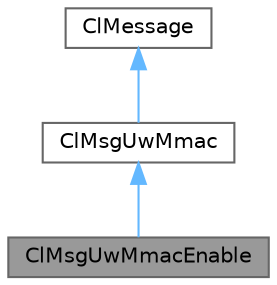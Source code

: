 digraph "ClMsgUwMmacEnable"
{
 // LATEX_PDF_SIZE
  bgcolor="transparent";
  edge [fontname=Helvetica,fontsize=10,labelfontname=Helvetica,labelfontsize=10];
  node [fontname=Helvetica,fontsize=10,shape=box,height=0.2,width=0.4];
  Node1 [id="Node000001",label="ClMsgUwMmacEnable",height=0.2,width=0.4,color="gray40", fillcolor="grey60", style="filled", fontcolor="black",tooltip="ClMsgUwMmacEnable should be and used to ask either to set or get the transmitting power of a specific..."];
  Node2 -> Node1 [id="edge1_Node000001_Node000002",dir="back",color="steelblue1",style="solid",tooltip=" "];
  Node2 [id="Node000002",label="ClMsgUwMmac",height=0.2,width=0.4,color="gray40", fillcolor="white", style="filled",URL="$classClMsgUwMmac.html",tooltip="ClMsgUwMmac should be extended and used to ask to set or get a parameter of a specific phy."];
  Node3 -> Node2 [id="edge2_Node000002_Node000003",dir="back",color="steelblue1",style="solid",tooltip=" "];
  Node3 [id="Node000003",label="ClMessage",height=0.2,width=0.4,color="gray40", fillcolor="white", style="filled",tooltip=" "];
}
